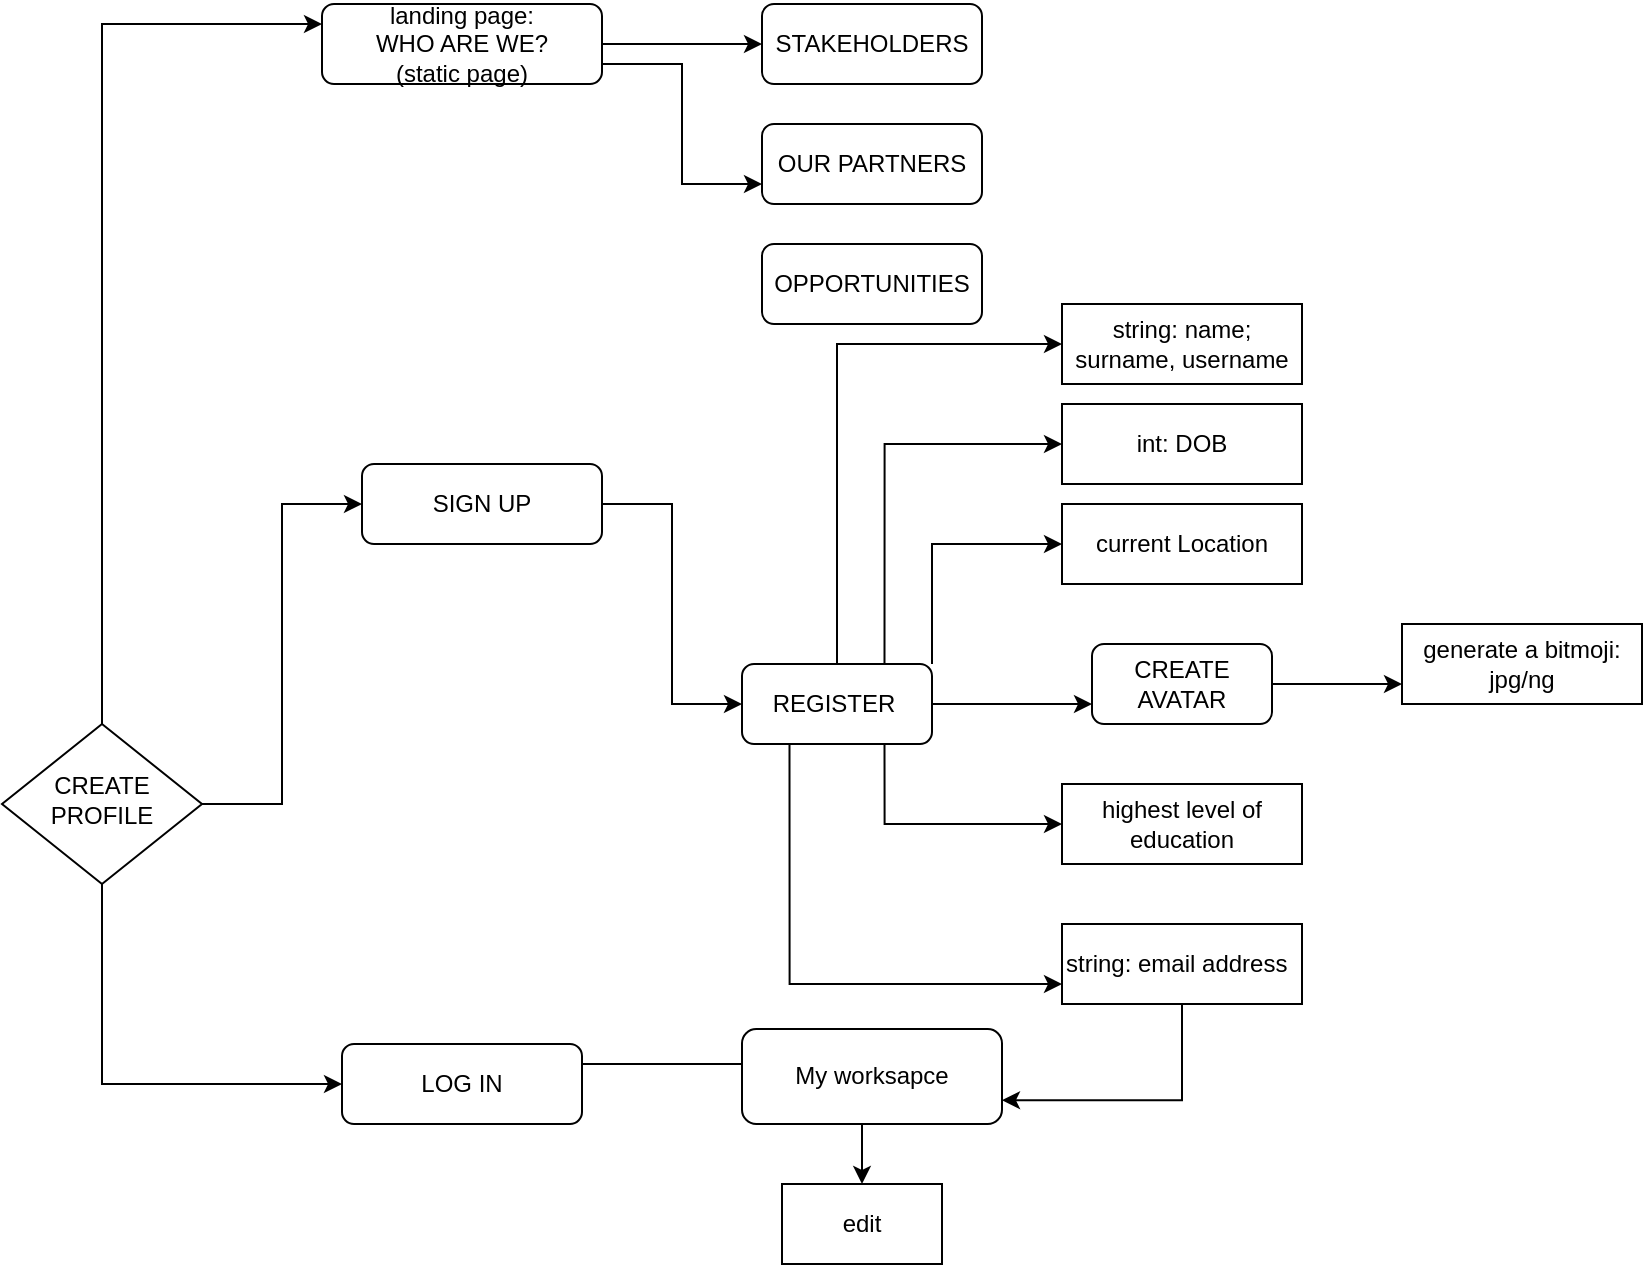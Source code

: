 <mxfile version="14.0.0" type="github">
  <diagram id="ubl3bhUYu1To4sH9TIaJ" name="create profile">
    <mxGraphModel dx="868" dy="471" grid="1" gridSize="10" guides="1" tooltips="1" connect="1" arrows="1" fold="1" page="1" pageScale="1" pageWidth="850" pageHeight="1100" math="0" shadow="0">
      <root>
        <mxCell id="0" />
        <mxCell id="1" parent="0" />
        <mxCell id="181y0buaZu7F3BsmVMhp-11" style="edgeStyle=orthogonalEdgeStyle;rounded=0;orthogonalLoop=1;jettySize=auto;html=1;exitX=1;exitY=0.25;exitDx=0;exitDy=0;entryX=0.231;entryY=0.368;entryDx=0;entryDy=0;entryPerimeter=0;fontFamily=Helvetica;" edge="1" parent="1" source="P_4rhFblrnJcOsnVotB_-4" target="181y0buaZu7F3BsmVMhp-2">
          <mxGeometry relative="1" as="geometry" />
        </mxCell>
        <mxCell id="P_4rhFblrnJcOsnVotB_-4" value="LOG IN" style="rounded=1;whiteSpace=wrap;html=1;fontSize=12;glass=0;strokeWidth=1;shadow=0;" parent="1" vertex="1">
          <mxGeometry x="200" y="540" width="120" height="40" as="geometry" />
        </mxCell>
        <mxCell id="P_4rhFblrnJcOsnVotB_-15" style="edgeStyle=orthogonalEdgeStyle;rounded=0;orthogonalLoop=1;jettySize=auto;html=1;exitX=1;exitY=0.5;exitDx=0;exitDy=0;entryX=0;entryY=0.5;entryDx=0;entryDy=0;fontFamily=Helvetica;" parent="1" source="P_4rhFblrnJcOsnVotB_-11" target="P_4rhFblrnJcOsnVotB_-12" edge="1">
          <mxGeometry relative="1" as="geometry" />
        </mxCell>
        <mxCell id="P_4rhFblrnJcOsnVotB_-18" style="edgeStyle=orthogonalEdgeStyle;rounded=0;orthogonalLoop=1;jettySize=auto;html=1;exitX=0.5;exitY=1;exitDx=0;exitDy=0;entryX=0;entryY=0.5;entryDx=0;entryDy=0;fontFamily=Helvetica;" parent="1" source="P_4rhFblrnJcOsnVotB_-11" target="P_4rhFblrnJcOsnVotB_-4" edge="1">
          <mxGeometry relative="1" as="geometry" />
        </mxCell>
        <mxCell id="P_4rhFblrnJcOsnVotB_-23" style="edgeStyle=orthogonalEdgeStyle;rounded=0;orthogonalLoop=1;jettySize=auto;html=1;exitX=0.5;exitY=0;exitDx=0;exitDy=0;entryX=0;entryY=0.25;entryDx=0;entryDy=0;fontFamily=Helvetica;" parent="1" source="P_4rhFblrnJcOsnVotB_-11" target="P_4rhFblrnJcOsnVotB_-13" edge="1">
          <mxGeometry relative="1" as="geometry" />
        </mxCell>
        <mxCell id="P_4rhFblrnJcOsnVotB_-11" value="CREATE PROFILE" style="rhombus;whiteSpace=wrap;html=1;shadow=0;fontFamily=Helvetica;fontSize=12;align=center;strokeWidth=1;spacing=6;spacingTop=-4;" parent="1" vertex="1">
          <mxGeometry x="30" y="380" width="100" height="80" as="geometry" />
        </mxCell>
        <mxCell id="P_4rhFblrnJcOsnVotB_-26" style="edgeStyle=orthogonalEdgeStyle;rounded=0;orthogonalLoop=1;jettySize=auto;html=1;exitX=1;exitY=0.5;exitDx=0;exitDy=0;entryX=0;entryY=0.5;entryDx=0;entryDy=0;fontFamily=Helvetica;" parent="1" source="P_4rhFblrnJcOsnVotB_-12" target="P_4rhFblrnJcOsnVotB_-25" edge="1">
          <mxGeometry relative="1" as="geometry" />
        </mxCell>
        <mxCell id="P_4rhFblrnJcOsnVotB_-12" value="SIGN UP" style="rounded=1;whiteSpace=wrap;html=1;fontSize=12;glass=0;strokeWidth=1;shadow=0;" parent="1" vertex="1">
          <mxGeometry x="210" y="250" width="120" height="40" as="geometry" />
        </mxCell>
        <mxCell id="P_4rhFblrnJcOsnVotB_-40" style="edgeStyle=orthogonalEdgeStyle;rounded=0;orthogonalLoop=1;jettySize=auto;html=1;exitX=1;exitY=0.5;exitDx=0;exitDy=0;entryX=0;entryY=0.5;entryDx=0;entryDy=0;fontFamily=Helvetica;" parent="1" source="P_4rhFblrnJcOsnVotB_-13" target="P_4rhFblrnJcOsnVotB_-34" edge="1">
          <mxGeometry relative="1" as="geometry" />
        </mxCell>
        <mxCell id="P_4rhFblrnJcOsnVotB_-41" style="edgeStyle=orthogonalEdgeStyle;rounded=0;orthogonalLoop=1;jettySize=auto;html=1;exitX=1;exitY=0.75;exitDx=0;exitDy=0;entryX=0;entryY=0.75;entryDx=0;entryDy=0;fontFamily=Helvetica;" parent="1" source="P_4rhFblrnJcOsnVotB_-13" target="P_4rhFblrnJcOsnVotB_-35" edge="1">
          <mxGeometry relative="1" as="geometry" />
        </mxCell>
        <mxCell id="P_4rhFblrnJcOsnVotB_-13" value="landing page:&lt;br&gt;WHO ARE WE?&lt;br&gt;(static page)" style="rounded=1;whiteSpace=wrap;html=1;fontSize=12;glass=0;strokeWidth=1;shadow=0;" parent="1" vertex="1">
          <mxGeometry x="190" y="20" width="140" height="40" as="geometry" />
        </mxCell>
        <mxCell id="181y0buaZu7F3BsmVMhp-23" style="edgeStyle=orthogonalEdgeStyle;rounded=0;orthogonalLoop=1;jettySize=auto;html=1;exitX=0.5;exitY=0;exitDx=0;exitDy=0;entryX=0;entryY=0.5;entryDx=0;entryDy=0;fontFamily=Helvetica;" edge="1" parent="1" source="P_4rhFblrnJcOsnVotB_-25" target="P_4rhFblrnJcOsnVotB_-27">
          <mxGeometry relative="1" as="geometry" />
        </mxCell>
        <mxCell id="181y0buaZu7F3BsmVMhp-24" style="edgeStyle=orthogonalEdgeStyle;rounded=0;orthogonalLoop=1;jettySize=auto;html=1;exitX=0.75;exitY=0;exitDx=0;exitDy=0;entryX=0;entryY=0.5;entryDx=0;entryDy=0;fontFamily=Helvetica;" edge="1" parent="1" source="P_4rhFblrnJcOsnVotB_-25" target="P_4rhFblrnJcOsnVotB_-28">
          <mxGeometry relative="1" as="geometry" />
        </mxCell>
        <mxCell id="181y0buaZu7F3BsmVMhp-25" style="edgeStyle=orthogonalEdgeStyle;rounded=0;orthogonalLoop=1;jettySize=auto;html=1;exitX=1;exitY=0;exitDx=0;exitDy=0;entryX=0;entryY=0.5;entryDx=0;entryDy=0;fontFamily=Helvetica;" edge="1" parent="1" source="P_4rhFblrnJcOsnVotB_-25" target="181y0buaZu7F3BsmVMhp-15">
          <mxGeometry relative="1" as="geometry" />
        </mxCell>
        <mxCell id="181y0buaZu7F3BsmVMhp-26" style="edgeStyle=orthogonalEdgeStyle;rounded=0;orthogonalLoop=1;jettySize=auto;html=1;exitX=1;exitY=0.5;exitDx=0;exitDy=0;entryX=0;entryY=0.75;entryDx=0;entryDy=0;fontFamily=Helvetica;" edge="1" parent="1" source="P_4rhFblrnJcOsnVotB_-25" target="P_4rhFblrnJcOsnVotB_-44">
          <mxGeometry relative="1" as="geometry" />
        </mxCell>
        <mxCell id="181y0buaZu7F3BsmVMhp-27" style="edgeStyle=orthogonalEdgeStyle;rounded=0;orthogonalLoop=1;jettySize=auto;html=1;exitX=0.75;exitY=1;exitDx=0;exitDy=0;entryX=0;entryY=0.5;entryDx=0;entryDy=0;fontFamily=Helvetica;" edge="1" parent="1" source="P_4rhFblrnJcOsnVotB_-25" target="181y0buaZu7F3BsmVMhp-14">
          <mxGeometry relative="1" as="geometry" />
        </mxCell>
        <mxCell id="181y0buaZu7F3BsmVMhp-28" style="edgeStyle=orthogonalEdgeStyle;rounded=0;orthogonalLoop=1;jettySize=auto;html=1;exitX=0.25;exitY=1;exitDx=0;exitDy=0;entryX=0;entryY=0.75;entryDx=0;entryDy=0;fontFamily=Helvetica;" edge="1" parent="1" source="P_4rhFblrnJcOsnVotB_-25" target="181y0buaZu7F3BsmVMhp-13">
          <mxGeometry relative="1" as="geometry" />
        </mxCell>
        <mxCell id="P_4rhFblrnJcOsnVotB_-25" value="&amp;nbsp; &amp;nbsp; REGISTER" style="rounded=1;whiteSpace=wrap;html=1;fontFamily=Helvetica;align=left;" parent="1" vertex="1">
          <mxGeometry x="400" y="350" width="95" height="40" as="geometry" />
        </mxCell>
        <mxCell id="P_4rhFblrnJcOsnVotB_-27" value="string: name; surname, username" style="rounded=0;whiteSpace=wrap;html=1;fontFamily=Helvetica;align=center;" parent="1" vertex="1">
          <mxGeometry x="560" y="170" width="120" height="40" as="geometry" />
        </mxCell>
        <mxCell id="P_4rhFblrnJcOsnVotB_-28" value="int: DOB" style="rounded=0;whiteSpace=wrap;html=1;fontFamily=Helvetica;align=center;" parent="1" vertex="1">
          <mxGeometry x="560" y="220" width="120" height="40" as="geometry" />
        </mxCell>
        <mxCell id="P_4rhFblrnJcOsnVotB_-34" value="STAKEHOLDERS" style="rounded=1;whiteSpace=wrap;html=1;fontFamily=Helvetica;align=center;" parent="1" vertex="1">
          <mxGeometry x="410" y="20" width="110" height="40" as="geometry" />
        </mxCell>
        <mxCell id="P_4rhFblrnJcOsnVotB_-35" value="OUR PARTNERS" style="rounded=1;whiteSpace=wrap;html=1;fontFamily=Helvetica;align=center;" parent="1" vertex="1">
          <mxGeometry x="410" y="80" width="110" height="40" as="geometry" />
        </mxCell>
        <mxCell id="P_4rhFblrnJcOsnVotB_-42" value="generate a bitmoji: jpg/ng" style="rounded=0;whiteSpace=wrap;html=1;fontFamily=Helvetica;align=center;" parent="1" vertex="1">
          <mxGeometry x="730" y="330" width="120" height="40" as="geometry" />
        </mxCell>
        <mxCell id="181y0buaZu7F3BsmVMhp-1" style="edgeStyle=orthogonalEdgeStyle;rounded=0;orthogonalLoop=1;jettySize=auto;html=1;exitX=1;exitY=0.5;exitDx=0;exitDy=0;entryX=0;entryY=0.75;entryDx=0;entryDy=0;fontFamily=Helvetica;" edge="1" parent="1" source="P_4rhFblrnJcOsnVotB_-44" target="P_4rhFblrnJcOsnVotB_-42">
          <mxGeometry relative="1" as="geometry" />
        </mxCell>
        <mxCell id="P_4rhFblrnJcOsnVotB_-44" value="CREATE AVATAR" style="rounded=1;whiteSpace=wrap;html=1;fontFamily=Helvetica;align=center;" parent="1" vertex="1">
          <mxGeometry x="575" y="340" width="90" height="40" as="geometry" />
        </mxCell>
        <mxCell id="181y0buaZu7F3BsmVMhp-7" style="edgeStyle=orthogonalEdgeStyle;rounded=0;orthogonalLoop=1;jettySize=auto;html=1;exitX=0.5;exitY=1;exitDx=0;exitDy=0;entryX=0.5;entryY=0;entryDx=0;entryDy=0;fontFamily=Helvetica;" edge="1" parent="1" source="181y0buaZu7F3BsmVMhp-2" target="181y0buaZu7F3BsmVMhp-6">
          <mxGeometry relative="1" as="geometry" />
        </mxCell>
        <mxCell id="181y0buaZu7F3BsmVMhp-2" value="My worksapce" style="rounded=1;whiteSpace=wrap;html=1;fontFamily=Helvetica;align=center;" vertex="1" parent="1">
          <mxGeometry x="400" y="532.5" width="130" height="47.5" as="geometry" />
        </mxCell>
        <mxCell id="181y0buaZu7F3BsmVMhp-6" value="edit" style="rounded=0;whiteSpace=wrap;html=1;fontFamily=Helvetica;align=center;" vertex="1" parent="1">
          <mxGeometry x="420" y="610" width="80" height="40" as="geometry" />
        </mxCell>
        <mxCell id="181y0buaZu7F3BsmVMhp-12" value="OPPORTUNITIES" style="rounded=1;whiteSpace=wrap;html=1;fontFamily=Helvetica;align=center;" vertex="1" parent="1">
          <mxGeometry x="410" y="140" width="110" height="40" as="geometry" />
        </mxCell>
        <mxCell id="181y0buaZu7F3BsmVMhp-29" style="edgeStyle=orthogonalEdgeStyle;rounded=0;orthogonalLoop=1;jettySize=auto;html=1;exitX=0.5;exitY=1;exitDx=0;exitDy=0;entryX=1;entryY=0.75;entryDx=0;entryDy=0;fontFamily=Helvetica;" edge="1" parent="1" source="181y0buaZu7F3BsmVMhp-13" target="181y0buaZu7F3BsmVMhp-2">
          <mxGeometry relative="1" as="geometry" />
        </mxCell>
        <mxCell id="181y0buaZu7F3BsmVMhp-13" value="string: email address" style="rounded=0;whiteSpace=wrap;html=1;fontFamily=Helvetica;align=left;" vertex="1" parent="1">
          <mxGeometry x="560" y="480" width="120" height="40" as="geometry" />
        </mxCell>
        <mxCell id="181y0buaZu7F3BsmVMhp-14" value="highest level of education" style="rounded=0;whiteSpace=wrap;html=1;fontFamily=Helvetica;align=center;" vertex="1" parent="1">
          <mxGeometry x="560" y="410" width="120" height="40" as="geometry" />
        </mxCell>
        <mxCell id="181y0buaZu7F3BsmVMhp-15" value="current Location" style="rounded=0;whiteSpace=wrap;html=1;fontFamily=Helvetica;align=center;" vertex="1" parent="1">
          <mxGeometry x="560" y="270" width="120" height="40" as="geometry" />
        </mxCell>
      </root>
    </mxGraphModel>
  </diagram>
</mxfile>
